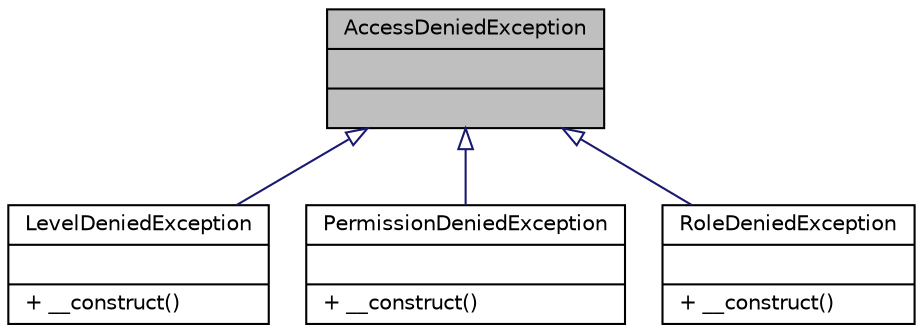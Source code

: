 digraph "AccessDeniedException"
{
 // LATEX_PDF_SIZE
  bgcolor="transparent";
  edge [fontname="Helvetica",fontsize="10",labelfontname="Helvetica",labelfontsize="10"];
  node [fontname="Helvetica",fontsize="10",shape=record];
  Node1 [label="{AccessDeniedException\n||}",height=0.2,width=0.4,color="black", fillcolor="grey75", style="filled", fontcolor="black",tooltip="Excepciones para accesos denegados."];
  Node1 -> Node2 [dir="back",color="midnightblue",fontsize="10",style="solid",arrowtail="onormal",fontname="Helvetica"];
  Node2 [label="{LevelDeniedException\n||+ __construct()\l}",height=0.2,width=0.4,color="black",URL="$d0/da1/classApp_1_1Roles_1_1Exceptions_1_1LevelDeniedException.html",tooltip="Excepciones para niveles de acceso denegados."];
  Node1 -> Node3 [dir="back",color="midnightblue",fontsize="10",style="solid",arrowtail="onormal",fontname="Helvetica"];
  Node3 [label="{PermissionDeniedException\n||+ __construct()\l}",height=0.2,width=0.4,color="black",URL="$dd/db1/classApp_1_1Roles_1_1Exceptions_1_1PermissionDeniedException.html",tooltip="Excepciones para los permisos de acceso denegados."];
  Node1 -> Node4 [dir="back",color="midnightblue",fontsize="10",style="solid",arrowtail="onormal",fontname="Helvetica"];
  Node4 [label="{RoleDeniedException\n||+ __construct()\l}",height=0.2,width=0.4,color="black",URL="$d4/d06/classApp_1_1Roles_1_1Exceptions_1_1RoleDeniedException.html",tooltip="Excepciones para los roles de acceso denegados."];
}
